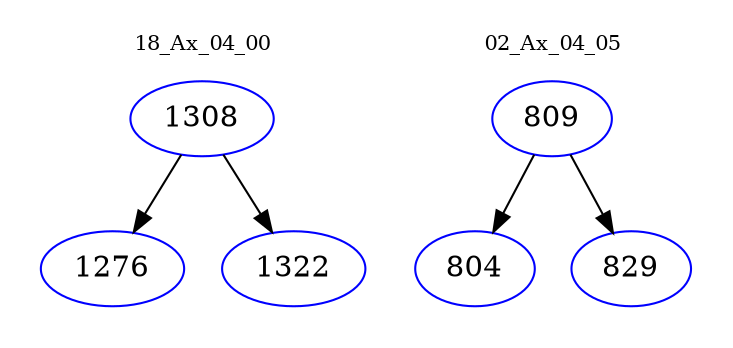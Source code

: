 digraph{
subgraph cluster_0 {
color = white
label = "18_Ax_04_00";
fontsize=10;
T0_1308 [label="1308", color="blue"]
T0_1308 -> T0_1276 [color="black"]
T0_1276 [label="1276", color="blue"]
T0_1308 -> T0_1322 [color="black"]
T0_1322 [label="1322", color="blue"]
}
subgraph cluster_1 {
color = white
label = "02_Ax_04_05";
fontsize=10;
T1_809 [label="809", color="blue"]
T1_809 -> T1_804 [color="black"]
T1_804 [label="804", color="blue"]
T1_809 -> T1_829 [color="black"]
T1_829 [label="829", color="blue"]
}
}
